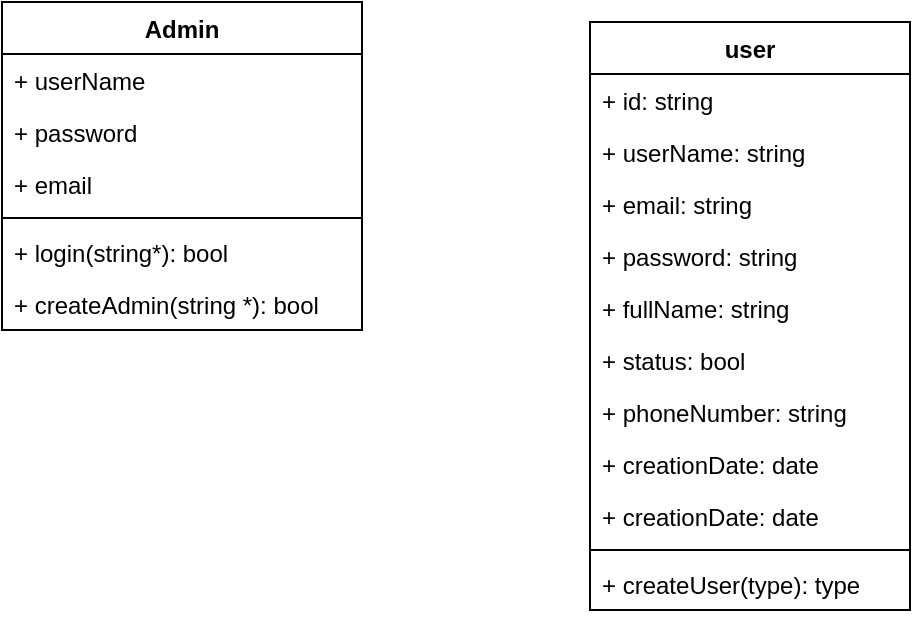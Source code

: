 <mxfile version="16.5.6" type="github">
  <diagram id="C5RBs43oDa-KdzZeNtuy" name="Page-1">
    <mxGraphModel dx="868" dy="482" grid="1" gridSize="10" guides="1" tooltips="1" connect="1" arrows="1" fold="1" page="1" pageScale="1" pageWidth="827" pageHeight="1169" math="0" shadow="0">
      <root>
        <mxCell id="WIyWlLk6GJQsqaUBKTNV-0" />
        <mxCell id="WIyWlLk6GJQsqaUBKTNV-1" parent="WIyWlLk6GJQsqaUBKTNV-0" />
        <mxCell id="dLxVtqeIuWyziBXia6Sw-16" value="Admin" style="swimlane;fontStyle=1;align=center;verticalAlign=top;childLayout=stackLayout;horizontal=1;startSize=26;horizontalStack=0;resizeParent=1;resizeParentMax=0;resizeLast=0;collapsible=1;marginBottom=0;" vertex="1" parent="WIyWlLk6GJQsqaUBKTNV-1">
          <mxGeometry x="40" y="30" width="180" height="164" as="geometry" />
        </mxCell>
        <mxCell id="dLxVtqeIuWyziBXia6Sw-17" value="+ userName&#xa;" style="text;strokeColor=none;fillColor=none;align=left;verticalAlign=top;spacingLeft=4;spacingRight=4;overflow=hidden;rotatable=0;points=[[0,0.5],[1,0.5]];portConstraint=eastwest;" vertex="1" parent="dLxVtqeIuWyziBXia6Sw-16">
          <mxGeometry y="26" width="180" height="26" as="geometry" />
        </mxCell>
        <mxCell id="dLxVtqeIuWyziBXia6Sw-21" value="+ password" style="text;strokeColor=none;fillColor=none;align=left;verticalAlign=top;spacingLeft=4;spacingRight=4;overflow=hidden;rotatable=0;points=[[0,0.5],[1,0.5]];portConstraint=eastwest;" vertex="1" parent="dLxVtqeIuWyziBXia6Sw-16">
          <mxGeometry y="52" width="180" height="26" as="geometry" />
        </mxCell>
        <mxCell id="dLxVtqeIuWyziBXia6Sw-22" value="+ email" style="text;strokeColor=none;fillColor=none;align=left;verticalAlign=top;spacingLeft=4;spacingRight=4;overflow=hidden;rotatable=0;points=[[0,0.5],[1,0.5]];portConstraint=eastwest;" vertex="1" parent="dLxVtqeIuWyziBXia6Sw-16">
          <mxGeometry y="78" width="180" height="26" as="geometry" />
        </mxCell>
        <mxCell id="dLxVtqeIuWyziBXia6Sw-18" value="" style="line;strokeWidth=1;fillColor=none;align=left;verticalAlign=middle;spacingTop=-1;spacingLeft=3;spacingRight=3;rotatable=0;labelPosition=right;points=[];portConstraint=eastwest;" vertex="1" parent="dLxVtqeIuWyziBXia6Sw-16">
          <mxGeometry y="104" width="180" height="8" as="geometry" />
        </mxCell>
        <mxCell id="dLxVtqeIuWyziBXia6Sw-19" value="+ login(string*): bool&#xa;" style="text;strokeColor=none;fillColor=none;align=left;verticalAlign=top;spacingLeft=4;spacingRight=4;overflow=hidden;rotatable=0;points=[[0,0.5],[1,0.5]];portConstraint=eastwest;" vertex="1" parent="dLxVtqeIuWyziBXia6Sw-16">
          <mxGeometry y="112" width="180" height="26" as="geometry" />
        </mxCell>
        <mxCell id="dLxVtqeIuWyziBXia6Sw-23" value="+ createAdmin(string *): bool&#xa;" style="text;strokeColor=none;fillColor=none;align=left;verticalAlign=top;spacingLeft=4;spacingRight=4;overflow=hidden;rotatable=0;points=[[0,0.5],[1,0.5]];portConstraint=eastwest;" vertex="1" parent="dLxVtqeIuWyziBXia6Sw-16">
          <mxGeometry y="138" width="180" height="26" as="geometry" />
        </mxCell>
        <mxCell id="dLxVtqeIuWyziBXia6Sw-24" value="user" style="swimlane;fontStyle=1;align=center;verticalAlign=top;childLayout=stackLayout;horizontal=1;startSize=26;horizontalStack=0;resizeParent=1;resizeParentMax=0;resizeLast=0;collapsible=1;marginBottom=0;" vertex="1" parent="WIyWlLk6GJQsqaUBKTNV-1">
          <mxGeometry x="334" y="40" width="160" height="294" as="geometry" />
        </mxCell>
        <mxCell id="dLxVtqeIuWyziBXia6Sw-25" value="+ id: string" style="text;strokeColor=none;fillColor=none;align=left;verticalAlign=top;spacingLeft=4;spacingRight=4;overflow=hidden;rotatable=0;points=[[0,0.5],[1,0.5]];portConstraint=eastwest;" vertex="1" parent="dLxVtqeIuWyziBXia6Sw-24">
          <mxGeometry y="26" width="160" height="26" as="geometry" />
        </mxCell>
        <mxCell id="dLxVtqeIuWyziBXia6Sw-28" value="+ userName: string" style="text;strokeColor=none;fillColor=none;align=left;verticalAlign=top;spacingLeft=4;spacingRight=4;overflow=hidden;rotatable=0;points=[[0,0.5],[1,0.5]];portConstraint=eastwest;" vertex="1" parent="dLxVtqeIuWyziBXia6Sw-24">
          <mxGeometry y="52" width="160" height="26" as="geometry" />
        </mxCell>
        <mxCell id="dLxVtqeIuWyziBXia6Sw-30" value="+ email: string" style="text;strokeColor=none;fillColor=none;align=left;verticalAlign=top;spacingLeft=4;spacingRight=4;overflow=hidden;rotatable=0;points=[[0,0.5],[1,0.5]];portConstraint=eastwest;" vertex="1" parent="dLxVtqeIuWyziBXia6Sw-24">
          <mxGeometry y="78" width="160" height="26" as="geometry" />
        </mxCell>
        <mxCell id="dLxVtqeIuWyziBXia6Sw-29" value="+ password: string" style="text;strokeColor=none;fillColor=none;align=left;verticalAlign=top;spacingLeft=4;spacingRight=4;overflow=hidden;rotatable=0;points=[[0,0.5],[1,0.5]];portConstraint=eastwest;" vertex="1" parent="dLxVtqeIuWyziBXia6Sw-24">
          <mxGeometry y="104" width="160" height="26" as="geometry" />
        </mxCell>
        <mxCell id="dLxVtqeIuWyziBXia6Sw-31" value="+ fullName: string" style="text;strokeColor=none;fillColor=none;align=left;verticalAlign=top;spacingLeft=4;spacingRight=4;overflow=hidden;rotatable=0;points=[[0,0.5],[1,0.5]];portConstraint=eastwest;" vertex="1" parent="dLxVtqeIuWyziBXia6Sw-24">
          <mxGeometry y="130" width="160" height="26" as="geometry" />
        </mxCell>
        <mxCell id="dLxVtqeIuWyziBXia6Sw-33" value="+ status: bool" style="text;strokeColor=none;fillColor=none;align=left;verticalAlign=top;spacingLeft=4;spacingRight=4;overflow=hidden;rotatable=0;points=[[0,0.5],[1,0.5]];portConstraint=eastwest;" vertex="1" parent="dLxVtqeIuWyziBXia6Sw-24">
          <mxGeometry y="156" width="160" height="26" as="geometry" />
        </mxCell>
        <mxCell id="dLxVtqeIuWyziBXia6Sw-32" value="+ phoneNumber: string" style="text;strokeColor=none;fillColor=none;align=left;verticalAlign=top;spacingLeft=4;spacingRight=4;overflow=hidden;rotatable=0;points=[[0,0.5],[1,0.5]];portConstraint=eastwest;" vertex="1" parent="dLxVtqeIuWyziBXia6Sw-24">
          <mxGeometry y="182" width="160" height="26" as="geometry" />
        </mxCell>
        <mxCell id="dLxVtqeIuWyziBXia6Sw-34" value="+ creationDate: date" style="text;strokeColor=none;fillColor=none;align=left;verticalAlign=top;spacingLeft=4;spacingRight=4;overflow=hidden;rotatable=0;points=[[0,0.5],[1,0.5]];portConstraint=eastwest;" vertex="1" parent="dLxVtqeIuWyziBXia6Sw-24">
          <mxGeometry y="208" width="160" height="26" as="geometry" />
        </mxCell>
        <mxCell id="dLxVtqeIuWyziBXia6Sw-35" value="+ creationDate: date" style="text;strokeColor=none;fillColor=none;align=left;verticalAlign=top;spacingLeft=4;spacingRight=4;overflow=hidden;rotatable=0;points=[[0,0.5],[1,0.5]];portConstraint=eastwest;" vertex="1" parent="dLxVtqeIuWyziBXia6Sw-24">
          <mxGeometry y="234" width="160" height="26" as="geometry" />
        </mxCell>
        <mxCell id="dLxVtqeIuWyziBXia6Sw-26" value="" style="line;strokeWidth=1;fillColor=none;align=left;verticalAlign=middle;spacingTop=-1;spacingLeft=3;spacingRight=3;rotatable=0;labelPosition=right;points=[];portConstraint=eastwest;" vertex="1" parent="dLxVtqeIuWyziBXia6Sw-24">
          <mxGeometry y="260" width="160" height="8" as="geometry" />
        </mxCell>
        <mxCell id="dLxVtqeIuWyziBXia6Sw-27" value="+ createUser(type): type" style="text;strokeColor=none;fillColor=none;align=left;verticalAlign=top;spacingLeft=4;spacingRight=4;overflow=hidden;rotatable=0;points=[[0,0.5],[1,0.5]];portConstraint=eastwest;" vertex="1" parent="dLxVtqeIuWyziBXia6Sw-24">
          <mxGeometry y="268" width="160" height="26" as="geometry" />
        </mxCell>
      </root>
    </mxGraphModel>
  </diagram>
</mxfile>
